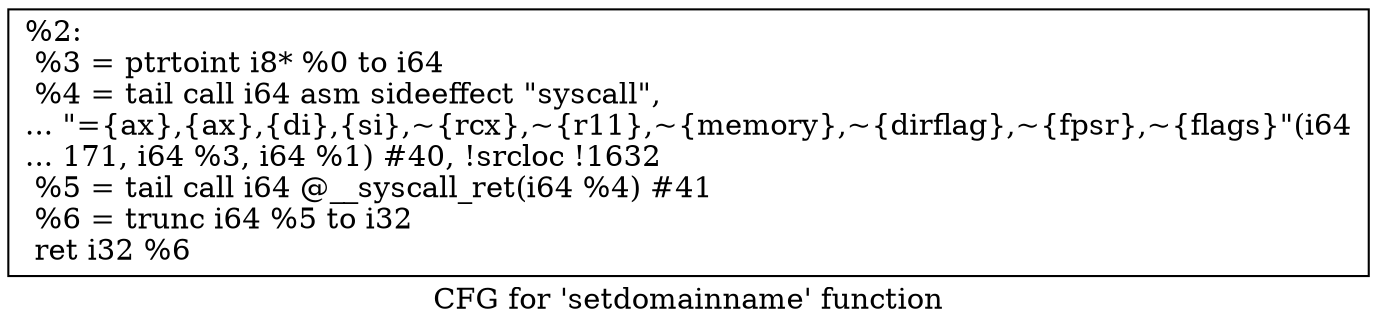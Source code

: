 digraph "CFG for 'setdomainname' function" {
	label="CFG for 'setdomainname' function";

	Node0x1fb6660 [shape=record,label="{%2:\l  %3 = ptrtoint i8* %0 to i64\l  %4 = tail call i64 asm sideeffect \"syscall\",\l... \"=\{ax\},\{ax\},\{di\},\{si\},~\{rcx\},~\{r11\},~\{memory\},~\{dirflag\},~\{fpsr\},~\{flags\}\"(i64\l... 171, i64 %3, i64 %1) #40, !srcloc !1632\l  %5 = tail call i64 @__syscall_ret(i64 %4) #41\l  %6 = trunc i64 %5 to i32\l  ret i32 %6\l}"];
}

